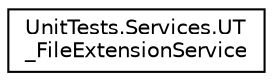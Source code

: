 digraph "Graphical Class Hierarchy"
{
 // LATEX_PDF_SIZE
  edge [fontname="Helvetica",fontsize="10",labelfontname="Helvetica",labelfontsize="10"];
  node [fontname="Helvetica",fontsize="10",shape=record];
  rankdir="LR";
  Node0 [label="UnitTests.Services.UT\l_FileExtensionService",height=0.2,width=0.4,color="black", fillcolor="white", style="filled",URL="$class_unit_tests_1_1_services_1_1_u_t___file_extension_service.html",tooltip=" "];
}
